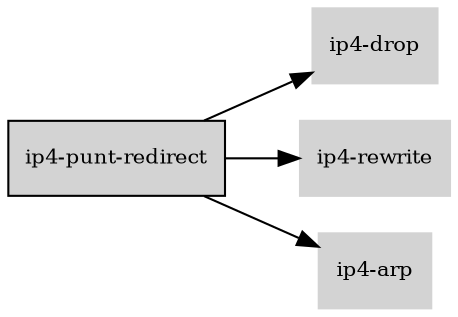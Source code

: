 digraph "ip4_punt_redirect_subgraph" {
  rankdir=LR;
  node [shape=box, style=filled, fontsize=10, color=lightgray, fontcolor=black, fillcolor=lightgray];
  "ip4-punt-redirect" [color=black, fontcolor=black, fillcolor=lightgray];
  edge [fontsize=8];
  "ip4-punt-redirect" -> "ip4-drop";
  "ip4-punt-redirect" -> "ip4-rewrite";
  "ip4-punt-redirect" -> "ip4-arp";
}

